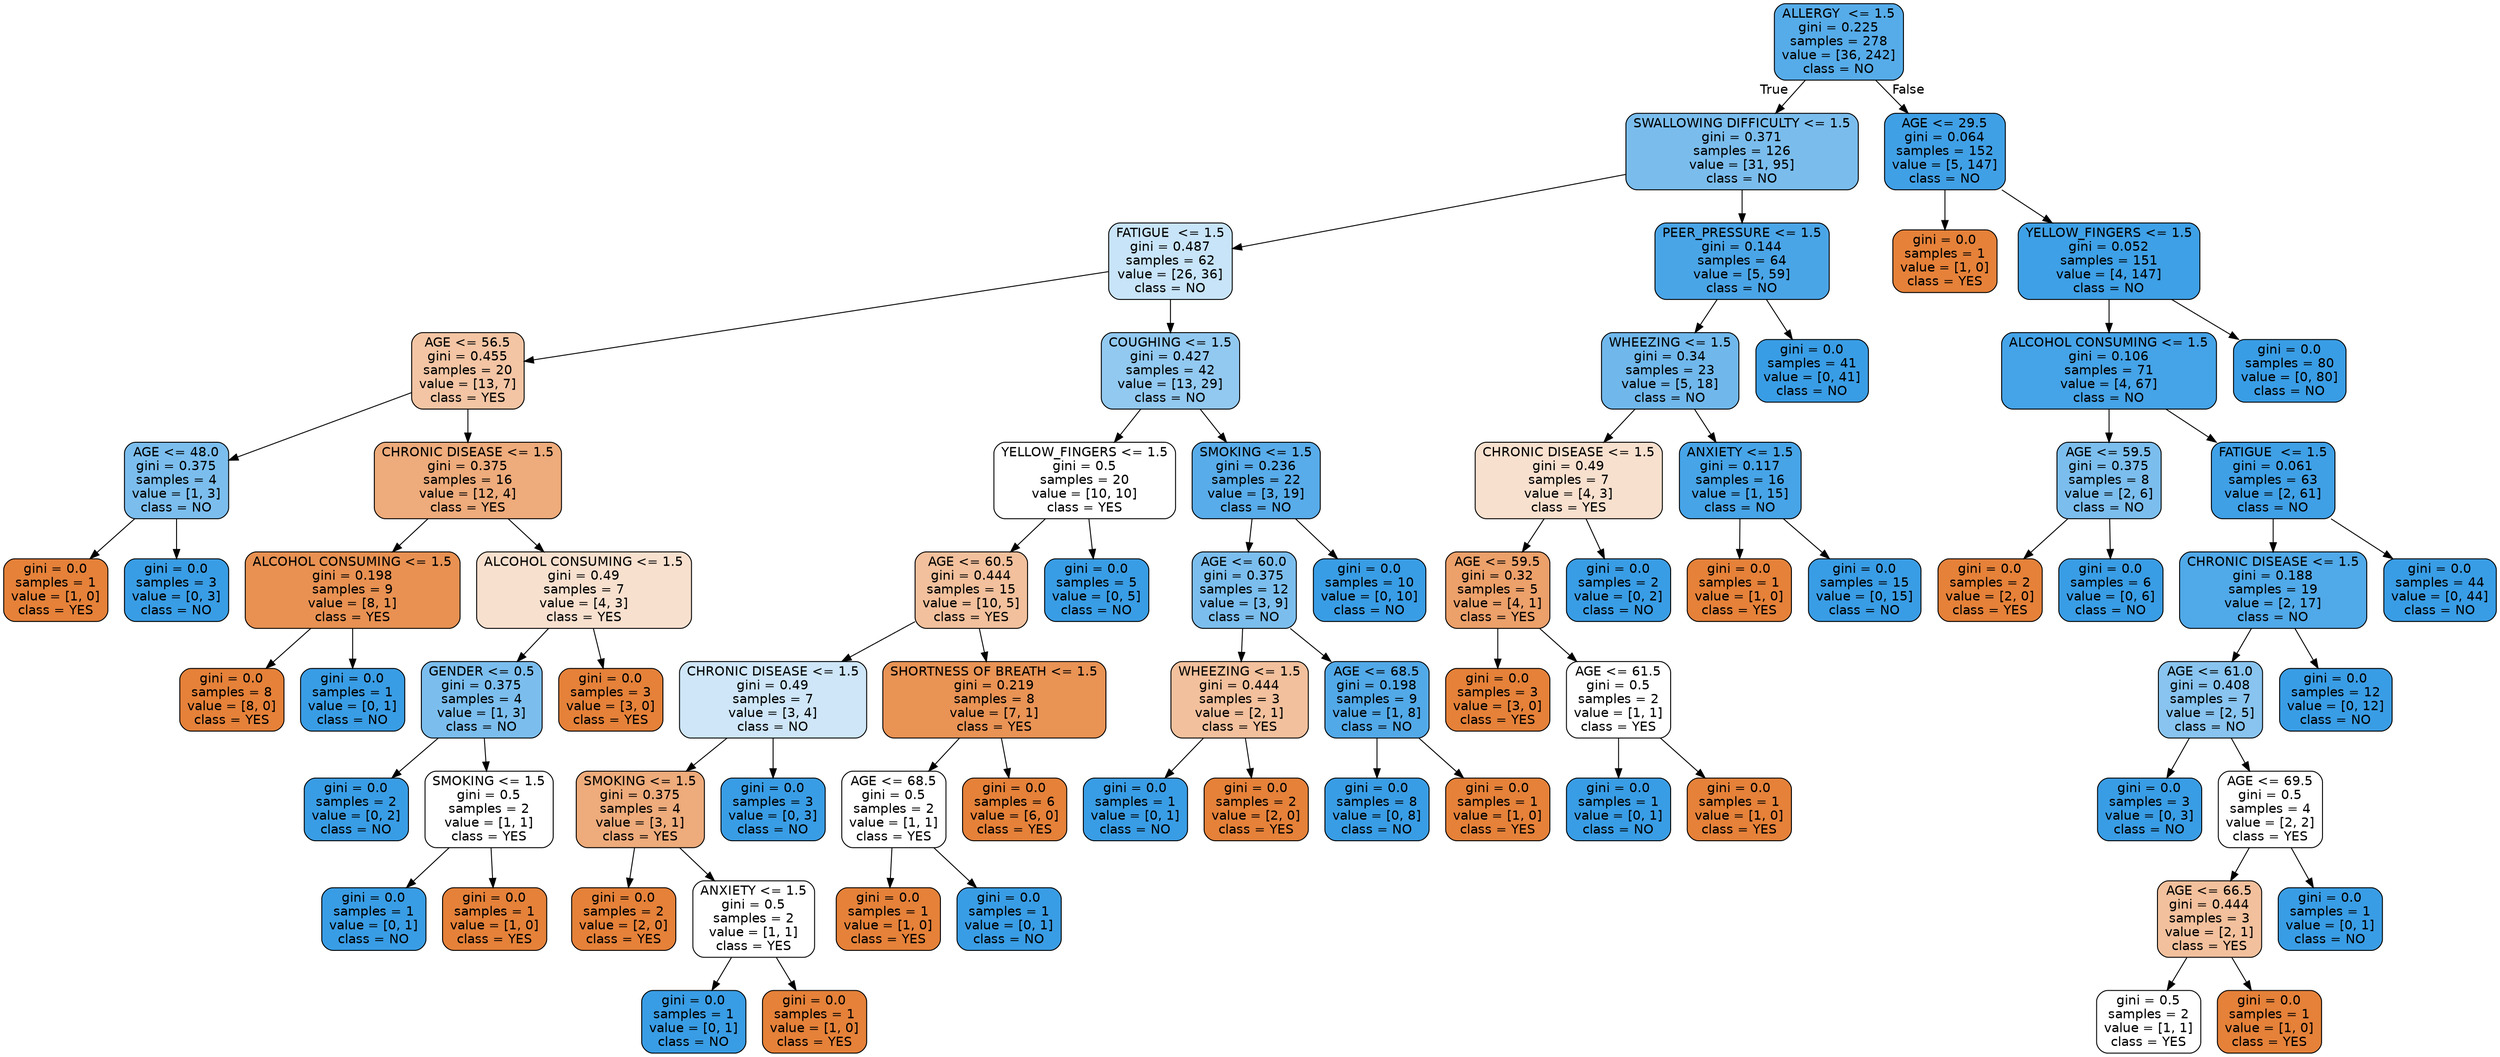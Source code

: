 digraph Tree {
node [shape=box, style="filled, rounded", color="black", fontname="helvetica"] ;
edge [fontname="helvetica"] ;
0 [label="ALLERGY  <= 1.5\ngini = 0.225\nsamples = 278\nvalue = [36, 242]\nclass = NO", fillcolor="#56ace9"] ;
1 [label="SWALLOWING DIFFICULTY <= 1.5\ngini = 0.371\nsamples = 126\nvalue = [31, 95]\nclass = NO", fillcolor="#7abded"] ;
0 -> 1 [labeldistance=2.5, labelangle=45, headlabel="True"] ;
2 [label="FATIGUE  <= 1.5\ngini = 0.487\nsamples = 62\nvalue = [26, 36]\nclass = NO", fillcolor="#c8e4f8"] ;
1 -> 2 ;
3 [label="AGE <= 56.5\ngini = 0.455\nsamples = 20\nvalue = [13, 7]\nclass = YES", fillcolor="#f3c5a4"] ;
2 -> 3 ;
4 [label="AGE <= 48.0\ngini = 0.375\nsamples = 4\nvalue = [1, 3]\nclass = NO", fillcolor="#7bbeee"] ;
3 -> 4 ;
5 [label="gini = 0.0\nsamples = 1\nvalue = [1, 0]\nclass = YES", fillcolor="#e58139"] ;
4 -> 5 ;
6 [label="gini = 0.0\nsamples = 3\nvalue = [0, 3]\nclass = NO", fillcolor="#399de5"] ;
4 -> 6 ;
7 [label="CHRONIC DISEASE <= 1.5\ngini = 0.375\nsamples = 16\nvalue = [12, 4]\nclass = YES", fillcolor="#eeab7b"] ;
3 -> 7 ;
8 [label="ALCOHOL CONSUMING <= 1.5\ngini = 0.198\nsamples = 9\nvalue = [8, 1]\nclass = YES", fillcolor="#e89152"] ;
7 -> 8 ;
9 [label="gini = 0.0\nsamples = 8\nvalue = [8, 0]\nclass = YES", fillcolor="#e58139"] ;
8 -> 9 ;
10 [label="gini = 0.0\nsamples = 1\nvalue = [0, 1]\nclass = NO", fillcolor="#399de5"] ;
8 -> 10 ;
11 [label="ALCOHOL CONSUMING <= 1.5\ngini = 0.49\nsamples = 7\nvalue = [4, 3]\nclass = YES", fillcolor="#f8e0ce"] ;
7 -> 11 ;
12 [label="GENDER <= 0.5\ngini = 0.375\nsamples = 4\nvalue = [1, 3]\nclass = NO", fillcolor="#7bbeee"] ;
11 -> 12 ;
13 [label="gini = 0.0\nsamples = 2\nvalue = [0, 2]\nclass = NO", fillcolor="#399de5"] ;
12 -> 13 ;
14 [label="SMOKING <= 1.5\ngini = 0.5\nsamples = 2\nvalue = [1, 1]\nclass = YES", fillcolor="#ffffff"] ;
12 -> 14 ;
15 [label="gini = 0.0\nsamples = 1\nvalue = [0, 1]\nclass = NO", fillcolor="#399de5"] ;
14 -> 15 ;
16 [label="gini = 0.0\nsamples = 1\nvalue = [1, 0]\nclass = YES", fillcolor="#e58139"] ;
14 -> 16 ;
17 [label="gini = 0.0\nsamples = 3\nvalue = [3, 0]\nclass = YES", fillcolor="#e58139"] ;
11 -> 17 ;
18 [label="COUGHING <= 1.5\ngini = 0.427\nsamples = 42\nvalue = [13, 29]\nclass = NO", fillcolor="#92c9f1"] ;
2 -> 18 ;
19 [label="YELLOW_FINGERS <= 1.5\ngini = 0.5\nsamples = 20\nvalue = [10, 10]\nclass = YES", fillcolor="#ffffff"] ;
18 -> 19 ;
20 [label="AGE <= 60.5\ngini = 0.444\nsamples = 15\nvalue = [10, 5]\nclass = YES", fillcolor="#f2c09c"] ;
19 -> 20 ;
21 [label="CHRONIC DISEASE <= 1.5\ngini = 0.49\nsamples = 7\nvalue = [3, 4]\nclass = NO", fillcolor="#cee6f8"] ;
20 -> 21 ;
22 [label="SMOKING <= 1.5\ngini = 0.375\nsamples = 4\nvalue = [3, 1]\nclass = YES", fillcolor="#eeab7b"] ;
21 -> 22 ;
23 [label="gini = 0.0\nsamples = 2\nvalue = [2, 0]\nclass = YES", fillcolor="#e58139"] ;
22 -> 23 ;
24 [label="ANXIETY <= 1.5\ngini = 0.5\nsamples = 2\nvalue = [1, 1]\nclass = YES", fillcolor="#ffffff"] ;
22 -> 24 ;
25 [label="gini = 0.0\nsamples = 1\nvalue = [0, 1]\nclass = NO", fillcolor="#399de5"] ;
24 -> 25 ;
26 [label="gini = 0.0\nsamples = 1\nvalue = [1, 0]\nclass = YES", fillcolor="#e58139"] ;
24 -> 26 ;
27 [label="gini = 0.0\nsamples = 3\nvalue = [0, 3]\nclass = NO", fillcolor="#399de5"] ;
21 -> 27 ;
28 [label="SHORTNESS OF BREATH <= 1.5\ngini = 0.219\nsamples = 8\nvalue = [7, 1]\nclass = YES", fillcolor="#e99355"] ;
20 -> 28 ;
29 [label="AGE <= 68.5\ngini = 0.5\nsamples = 2\nvalue = [1, 1]\nclass = YES", fillcolor="#ffffff"] ;
28 -> 29 ;
30 [label="gini = 0.0\nsamples = 1\nvalue = [1, 0]\nclass = YES", fillcolor="#e58139"] ;
29 -> 30 ;
31 [label="gini = 0.0\nsamples = 1\nvalue = [0, 1]\nclass = NO", fillcolor="#399de5"] ;
29 -> 31 ;
32 [label="gini = 0.0\nsamples = 6\nvalue = [6, 0]\nclass = YES", fillcolor="#e58139"] ;
28 -> 32 ;
33 [label="gini = 0.0\nsamples = 5\nvalue = [0, 5]\nclass = NO", fillcolor="#399de5"] ;
19 -> 33 ;
34 [label="SMOKING <= 1.5\ngini = 0.236\nsamples = 22\nvalue = [3, 19]\nclass = NO", fillcolor="#58ace9"] ;
18 -> 34 ;
35 [label="AGE <= 60.0\ngini = 0.375\nsamples = 12\nvalue = [3, 9]\nclass = NO", fillcolor="#7bbeee"] ;
34 -> 35 ;
36 [label="WHEEZING <= 1.5\ngini = 0.444\nsamples = 3\nvalue = [2, 1]\nclass = YES", fillcolor="#f2c09c"] ;
35 -> 36 ;
37 [label="gini = 0.0\nsamples = 1\nvalue = [0, 1]\nclass = NO", fillcolor="#399de5"] ;
36 -> 37 ;
38 [label="gini = 0.0\nsamples = 2\nvalue = [2, 0]\nclass = YES", fillcolor="#e58139"] ;
36 -> 38 ;
39 [label="AGE <= 68.5\ngini = 0.198\nsamples = 9\nvalue = [1, 8]\nclass = NO", fillcolor="#52a9e8"] ;
35 -> 39 ;
40 [label="gini = 0.0\nsamples = 8\nvalue = [0, 8]\nclass = NO", fillcolor="#399de5"] ;
39 -> 40 ;
41 [label="gini = 0.0\nsamples = 1\nvalue = [1, 0]\nclass = YES", fillcolor="#e58139"] ;
39 -> 41 ;
42 [label="gini = 0.0\nsamples = 10\nvalue = [0, 10]\nclass = NO", fillcolor="#399de5"] ;
34 -> 42 ;
43 [label="PEER_PRESSURE <= 1.5\ngini = 0.144\nsamples = 64\nvalue = [5, 59]\nclass = NO", fillcolor="#4aa5e7"] ;
1 -> 43 ;
44 [label="WHEEZING <= 1.5\ngini = 0.34\nsamples = 23\nvalue = [5, 18]\nclass = NO", fillcolor="#70b8ec"] ;
43 -> 44 ;
45 [label="CHRONIC DISEASE <= 1.5\ngini = 0.49\nsamples = 7\nvalue = [4, 3]\nclass = YES", fillcolor="#f8e0ce"] ;
44 -> 45 ;
46 [label="AGE <= 59.5\ngini = 0.32\nsamples = 5\nvalue = [4, 1]\nclass = YES", fillcolor="#eca06a"] ;
45 -> 46 ;
47 [label="gini = 0.0\nsamples = 3\nvalue = [3, 0]\nclass = YES", fillcolor="#e58139"] ;
46 -> 47 ;
48 [label="AGE <= 61.5\ngini = 0.5\nsamples = 2\nvalue = [1, 1]\nclass = YES", fillcolor="#ffffff"] ;
46 -> 48 ;
49 [label="gini = 0.0\nsamples = 1\nvalue = [0, 1]\nclass = NO", fillcolor="#399de5"] ;
48 -> 49 ;
50 [label="gini = 0.0\nsamples = 1\nvalue = [1, 0]\nclass = YES", fillcolor="#e58139"] ;
48 -> 50 ;
51 [label="gini = 0.0\nsamples = 2\nvalue = [0, 2]\nclass = NO", fillcolor="#399de5"] ;
45 -> 51 ;
52 [label="ANXIETY <= 1.5\ngini = 0.117\nsamples = 16\nvalue = [1, 15]\nclass = NO", fillcolor="#46a4e7"] ;
44 -> 52 ;
53 [label="gini = 0.0\nsamples = 1\nvalue = [1, 0]\nclass = YES", fillcolor="#e58139"] ;
52 -> 53 ;
54 [label="gini = 0.0\nsamples = 15\nvalue = [0, 15]\nclass = NO", fillcolor="#399de5"] ;
52 -> 54 ;
55 [label="gini = 0.0\nsamples = 41\nvalue = [0, 41]\nclass = NO", fillcolor="#399de5"] ;
43 -> 55 ;
56 [label="AGE <= 29.5\ngini = 0.064\nsamples = 152\nvalue = [5, 147]\nclass = NO", fillcolor="#40a0e6"] ;
0 -> 56 [labeldistance=2.5, labelangle=-45, headlabel="False"] ;
57 [label="gini = 0.0\nsamples = 1\nvalue = [1, 0]\nclass = YES", fillcolor="#e58139"] ;
56 -> 57 ;
58 [label="YELLOW_FINGERS <= 1.5\ngini = 0.052\nsamples = 151\nvalue = [4, 147]\nclass = NO", fillcolor="#3ea0e6"] ;
56 -> 58 ;
59 [label="ALCOHOL CONSUMING <= 1.5\ngini = 0.106\nsamples = 71\nvalue = [4, 67]\nclass = NO", fillcolor="#45a3e7"] ;
58 -> 59 ;
60 [label="AGE <= 59.5\ngini = 0.375\nsamples = 8\nvalue = [2, 6]\nclass = NO", fillcolor="#7bbeee"] ;
59 -> 60 ;
61 [label="gini = 0.0\nsamples = 2\nvalue = [2, 0]\nclass = YES", fillcolor="#e58139"] ;
60 -> 61 ;
62 [label="gini = 0.0\nsamples = 6\nvalue = [0, 6]\nclass = NO", fillcolor="#399de5"] ;
60 -> 62 ;
63 [label="FATIGUE  <= 1.5\ngini = 0.061\nsamples = 63\nvalue = [2, 61]\nclass = NO", fillcolor="#3fa0e6"] ;
59 -> 63 ;
64 [label="CHRONIC DISEASE <= 1.5\ngini = 0.188\nsamples = 19\nvalue = [2, 17]\nclass = NO", fillcolor="#50a9e8"] ;
63 -> 64 ;
65 [label="AGE <= 61.0\ngini = 0.408\nsamples = 7\nvalue = [2, 5]\nclass = NO", fillcolor="#88c4ef"] ;
64 -> 65 ;
66 [label="gini = 0.0\nsamples = 3\nvalue = [0, 3]\nclass = NO", fillcolor="#399de5"] ;
65 -> 66 ;
67 [label="AGE <= 69.5\ngini = 0.5\nsamples = 4\nvalue = [2, 2]\nclass = YES", fillcolor="#ffffff"] ;
65 -> 67 ;
68 [label="AGE <= 66.5\ngini = 0.444\nsamples = 3\nvalue = [2, 1]\nclass = YES", fillcolor="#f2c09c"] ;
67 -> 68 ;
69 [label="gini = 0.5\nsamples = 2\nvalue = [1, 1]\nclass = YES", fillcolor="#ffffff"] ;
68 -> 69 ;
70 [label="gini = 0.0\nsamples = 1\nvalue = [1, 0]\nclass = YES", fillcolor="#e58139"] ;
68 -> 70 ;
71 [label="gini = 0.0\nsamples = 1\nvalue = [0, 1]\nclass = NO", fillcolor="#399de5"] ;
67 -> 71 ;
72 [label="gini = 0.0\nsamples = 12\nvalue = [0, 12]\nclass = NO", fillcolor="#399de5"] ;
64 -> 72 ;
73 [label="gini = 0.0\nsamples = 44\nvalue = [0, 44]\nclass = NO", fillcolor="#399de5"] ;
63 -> 73 ;
74 [label="gini = 0.0\nsamples = 80\nvalue = [0, 80]\nclass = NO", fillcolor="#399de5"] ;
58 -> 74 ;
}